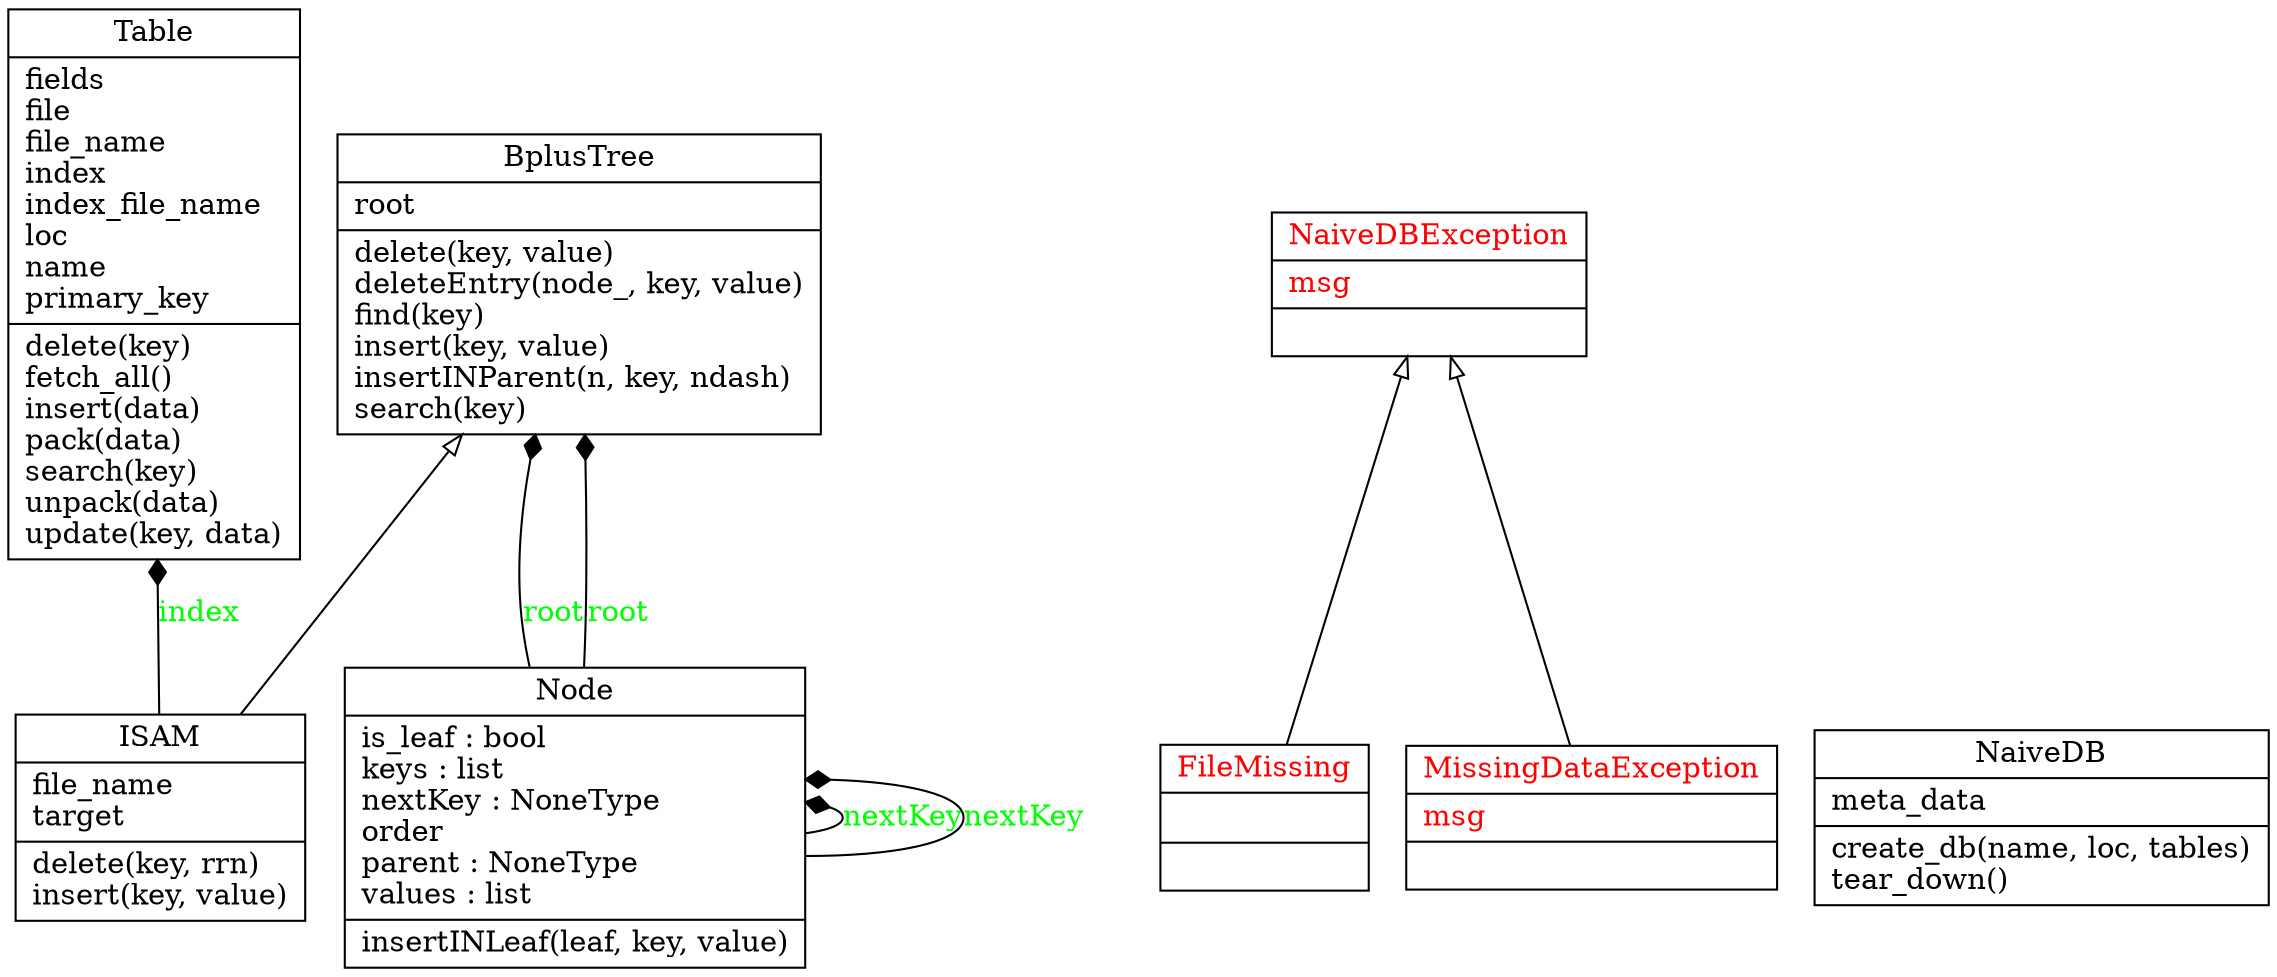 digraph "classes" {
charset="utf-8"
rankdir=BT
"0" [label="{BplusTree|root\l|delete(key, value)\ldeleteEntry(node_, key, value)\lfind(key)\linsert(key, value)\linsertINParent(n, key, ndash)\lsearch(key)\l}", shape="record"];
"1" [fontcolor="red", label="{FileMissing|\l|}", shape="record"];
"2" [label="{ISAM|file_name\ltarget\l|delete(key, rrn)\linsert(key, value)\l}", shape="record"];
"3" [fontcolor="red", label="{MissingDataException|msg\l|}", shape="record"];
"4" [label="{NaiveDB|meta_data\l|create_db(name, loc, tables)\ltear_down()\l}", shape="record"];
"5" [fontcolor="red", label="{NaiveDBException|msg\l|}", shape="record"];
"6" [label="{Node|is_leaf : bool\lkeys : list\lnextKey : NoneType\lorder\lparent : NoneType\lvalues : list\l|insertINLeaf(leaf, key, value)\l}", shape="record"];
"7" [label="{Table|fields\lfile\lfile_name\lindex\lindex_file_name\lloc\lname\lprimary_key\l|delete(key)\lfetch_all()\linsert(data)\lpack(data)\lsearch(key)\lunpack(data)\lupdate(key, data)\l}", shape="record"];
"1" -> "5" [arrowhead="empty", arrowtail="none"];
"2" -> "0" [arrowhead="empty", arrowtail="none"];
"3" -> "5" [arrowhead="empty", arrowtail="none"];
"2" -> "7" [arrowhead="diamond", arrowtail="none", fontcolor="green", label="index", style="solid"];
"6" -> "0" [arrowhead="diamond", arrowtail="none", fontcolor="green", label="root", style="solid"];
"6" -> "0" [arrowhead="diamond", arrowtail="none", fontcolor="green", label="root", style="solid"];
"6" -> "6" [arrowhead="diamond", arrowtail="none", fontcolor="green", label="nextKey", style="solid"];
"6" -> "6" [arrowhead="diamond", arrowtail="none", fontcolor="green", label="nextKey", style="solid"];
}

